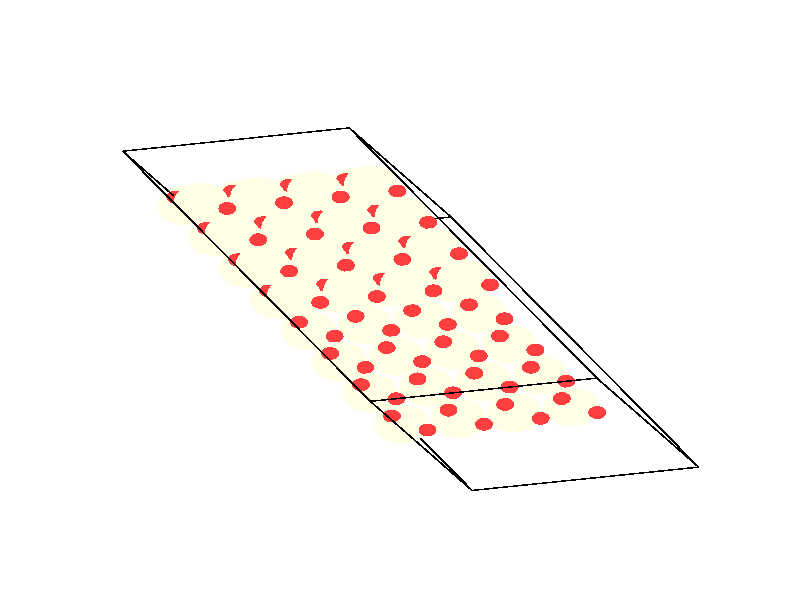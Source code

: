#include "colors.inc"
#include "finish.inc"

global_settings {assumed_gamma 1 max_trace_level 6}
background {color White}
camera {orthographic
  right -52.83*x up 55.29*y
  direction 1.00*z
  location <0,0,50.00> look_at <0,0,0>}
light_source {<  2.00,   3.00,  40.00> color White
  area_light <0.70, 0, 0>, <0, 0.70, 0>, 3, 3
  adaptive 1 jitter}

#declare simple = finish {phong 0.7}
#declare pale = finish {ambient .5 diffuse .85 roughness .001 specular 0.200 }
#declare intermediate = finish {ambient 0.3 diffuse 0.6 specular 0.10 roughness 0.04 }
#declare vmd = finish {ambient .0 diffuse .65 phong 0.1 phong_size 40. specular 0.500 }
#declare jmol = finish {ambient .2 diffuse .6 specular 1 roughness .001 metallic}
#declare ase2 = finish {ambient 0.05 brilliance 3 diffuse 0.6 metallic specular 0.70 roughness 0.04 reflection 0.15}
#declare ase3 = finish {ambient .15 brilliance 2 diffuse .6 metallic specular 1. roughness .001 reflection .0}
#declare glass = finish {ambient .05 diffuse .3 specular 1. roughness .001}
#declare glass2 = finish {ambient .0 diffuse .3 specular 1. reflection .25 roughness .001}
#declare Rcell = 0.070;
#declare Rbond = 0.100;

#macro atom(LOC, R, COL, TRANS, FIN)
  sphere{LOC, R texture{pigment{color COL transmit TRANS} finish{FIN}}}
#end
#macro constrain(LOC, R, COL, TRANS FIN)
union{torus{R, Rcell rotate 45*z texture{pigment{color COL transmit TRANS} finish{FIN}}}
      torus{R, Rcell rotate -45*z texture{pigment{color COL transmit TRANS} finish{FIN}}}
      translate LOC}
#end

cylinder {<-11.59,   5.51, -39.66>, <  4.76, -17.55, -26.79>, Rcell pigment {Black}}
cylinder {<  3.37,   7.65, -36.09>, < 19.72, -15.40, -23.22>, Rcell pigment {Black}}
cylinder {< -3.35,  15.86, -12.85>, < 13.00,  -7.20,   0.02>, Rcell pigment {Black}}
cylinder {<-18.31,  13.71, -16.42>, < -1.96,  -9.34,  -3.55>, Rcell pigment {Black}}
cylinder {<-11.59,   5.51, -39.66>, <  3.37,   7.65, -36.09>, Rcell pigment {Black}}
cylinder {<  4.76, -17.55, -26.79>, < 19.72, -15.40, -23.22>, Rcell pigment {Black}}
cylinder {< -1.96,  -9.34,  -3.55>, < 13.00,  -7.20,   0.02>, Rcell pigment {Black}}
cylinder {<-18.31,  13.71, -16.42>, < -3.35,  15.86, -12.85>, Rcell pigment {Black}}
cylinder {<-11.59,   5.51, -39.66>, <-18.31,  13.71, -16.42>, Rcell pigment {Black}}
cylinder {<  4.76, -17.55, -26.79>, < -1.96,  -9.34,  -3.55>, Rcell pigment {Black}}
cylinder {< 19.72, -15.40, -23.22>, < 13.00,  -7.20,   0.02>, Rcell pigment {Black}}
cylinder {<  3.37,   7.65, -36.09>, < -3.35,  15.86, -12.85>, Rcell pigment {Black}}
atom(<-14.22,   8.72, -30.57>, 1.82, rgb <1.00, 1.00, 0.78>, 0.0, ase2) // #0 
atom(<-10.48,   9.26, -29.67>, 1.82, rgb <1.00, 1.00, 0.78>, 0.0, ase2) // #1 
atom(<-12.17,   5.84, -28.96>, 1.82, rgb <1.00, 1.00, 0.78>, 0.0, ase2) // #2 
atom(< -8.43,   6.37, -28.06>, 1.82, rgb <1.00, 1.00, 0.78>, 0.0, ase2) // #3 
atom(<-10.45,   5.31, -27.40>, 0.59, rgb <1.00, 0.05, 0.05>, 0.0, ase2) // #4 
atom(<-11.10,  10.02, -27.51>, 0.59, rgb <1.00, 0.05, 0.05>, 0.0, ase2) // #5 
atom(< -6.71,   5.85, -26.51>, 0.59, rgb <1.00, 0.05, 0.05>, 0.0, ase2) // #6 
atom(<-14.84,   9.48, -28.40>, 0.59, rgb <1.00, 0.05, 0.05>, 0.0, ase2) // #7 
atom(<-12.50,   8.19, -29.01>, 0.59, rgb <1.00, 0.05, 0.05>, 0.0, ase2) // #8 
atom(< -9.06,   7.14, -25.90>, 0.59, rgb <1.00, 0.05, 0.05>, 0.0, ase2) // #9 
atom(< -8.76,   8.73, -28.12>, 0.59, rgb <1.00, 0.05, 0.05>, 0.0, ase2) // #10 
atom(<-12.80,   6.60, -26.79>, 0.59, rgb <1.00, 0.05, 0.05>, 0.0, ase2) // #11 
atom(< -7.34,   6.61, -24.35>, 1.82, rgb <1.00, 1.00, 0.78>, 0.0, ase2) // #12 
atom(<-11.08,   6.07, -25.24>, 1.82, rgb <1.00, 1.00, 0.78>, 0.0, ase2) // #13 
atom(< -9.38,   9.49, -25.96>, 1.82, rgb <1.00, 1.00, 0.78>, 0.0, ase2) // #14 
atom(<-13.12,   8.96, -26.85>, 1.82, rgb <1.00, 1.00, 0.78>, 0.0, ase2) // #15 
atom(< -7.66,   8.96, -24.40>, 0.59, rgb <1.00, 0.05, 0.05>, 0.0, ase2) // #16 
atom(<-11.40,   8.43, -25.29>, 0.59, rgb <1.00, 0.05, 0.05>, 0.0, ase2) // #17 
atom(< -5.62,   6.08, -22.79>, 0.59, rgb <1.00, 0.05, 0.05>, 0.0, ase2) // #18 
atom(< -9.36,   5.55, -23.69>, 0.59, rgb <1.00, 0.05, 0.05>, 0.0, ase2) // #19 
atom(< -6.74,   9.79, -28.78>, 1.82, rgb <1.00, 1.00, 0.78>, 0.0, ase2) // #20 
atom(< -3.00,  10.33, -27.89>, 1.82, rgb <1.00, 1.00, 0.78>, 0.0, ase2) // #21 
atom(< -4.69,   6.91, -27.17>, 1.82, rgb <1.00, 1.00, 0.78>, 0.0, ase2) // #22 
atom(< -0.95,   7.45, -26.28>, 1.82, rgb <1.00, 1.00, 0.78>, 0.0, ase2) // #23 
atom(< -2.97,   6.38, -25.62>, 0.59, rgb <1.00, 0.05, 0.05>, 0.0, ase2) // #24 
atom(< -3.62,  11.09, -25.73>, 0.59, rgb <1.00, 0.05, 0.05>, 0.0, ase2) // #25 
atom(<  0.77,   6.92, -24.72>, 0.59, rgb <1.00, 0.05, 0.05>, 0.0, ase2) // #26 
atom(< -7.36,  10.56, -26.62>, 0.59, rgb <1.00, 0.05, 0.05>, 0.0, ase2) // #27 
atom(< -5.02,   9.26, -27.23>, 0.59, rgb <1.00, 0.05, 0.05>, 0.0, ase2) // #28 
atom(< -1.58,   8.21, -24.12>, 0.59, rgb <1.00, 0.05, 0.05>, 0.0, ase2) // #29 
atom(< -1.28,   9.80, -26.33>, 0.59, rgb <1.00, 0.05, 0.05>, 0.0, ase2) // #30 
atom(< -5.32,   7.67, -25.01>, 0.59, rgb <1.00, 0.05, 0.05>, 0.0, ase2) // #31 
atom(<  0.14,   7.68, -22.56>, 1.82, rgb <1.00, 1.00, 0.78>, 0.0, ase2) // #32 
atom(< -3.60,   7.15, -23.45>, 1.82, rgb <1.00, 1.00, 0.78>, 0.0, ase2) // #33 
atom(< -1.90,  10.56, -24.17>, 1.82, rgb <1.00, 1.00, 0.78>, 0.0, ase2) // #34 
atom(< -5.64,  10.03, -25.06>, 1.82, rgb <1.00, 1.00, 0.78>, 0.0, ase2) // #35 
atom(< -0.18,  10.04, -22.62>, 0.59, rgb <1.00, 0.05, 0.05>, 0.0, ase2) // #36 
atom(< -3.92,   9.50, -23.51>, 0.59, rgb <1.00, 0.05, 0.05>, 0.0, ase2) // #37 
atom(<  1.86,   7.15, -21.01>, 0.59, rgb <1.00, 0.05, 0.05>, 0.0, ase2) // #38 
atom(< -1.88,   6.62, -21.90>, 0.59, rgb <1.00, 0.05, 0.05>, 0.0, ase2) // #39 
atom(<-10.13,   2.96, -27.35>, 1.82, rgb <1.00, 1.00, 0.78>, 0.0, ase2) // #40 
atom(< -6.39,   3.49, -26.46>, 1.82, rgb <1.00, 1.00, 0.78>, 0.0, ase2) // #41 
atom(< -8.09,   0.07, -25.74>, 1.82, rgb <1.00, 1.00, 0.78>, 0.0, ase2) // #42 
atom(< -4.35,   0.61, -24.85>, 1.82, rgb <1.00, 1.00, 0.78>, 0.0, ase2) // #43 
atom(< -6.37,  -0.45, -24.18>, 0.59, rgb <1.00, 0.05, 0.05>, 0.0, ase2) // #44 
atom(< -7.02,   4.26, -24.29>, 0.59, rgb <1.00, 0.05, 0.05>, 0.0, ase2) // #45 
atom(< -2.63,   0.08, -23.29>, 0.59, rgb <1.00, 0.05, 0.05>, 0.0, ase2) // #46 
atom(<-10.76,   3.72, -25.19>, 0.59, rgb <1.00, 0.05, 0.05>, 0.0, ase2) // #47 
atom(< -8.41,   2.43, -25.79>, 0.59, rgb <1.00, 0.05, 0.05>, 0.0, ase2) // #48 
atom(< -4.97,   1.37, -22.68>, 0.59, rgb <1.00, 0.05, 0.05>, 0.0, ase2) // #49 
atom(< -4.67,   2.96, -24.90>, 0.59, rgb <1.00, 0.05, 0.05>, 0.0, ase2) // #50 
atom(< -8.71,   0.84, -23.58>, 0.59, rgb <1.00, 0.05, 0.05>, 0.0, ase2) // #51 
atom(< -3.25,   0.85, -21.13>, 1.82, rgb <1.00, 1.00, 0.78>, 0.0, ase2) // #52 
atom(< -6.99,   0.31, -22.02>, 1.82, rgb <1.00, 1.00, 0.78>, 0.0, ase2) // #53 
atom(< -5.30,   3.73, -22.74>, 1.82, rgb <1.00, 1.00, 0.78>, 0.0, ase2) // #54 
atom(< -9.04,   3.19, -23.63>, 1.82, rgb <1.00, 1.00, 0.78>, 0.0, ase2) // #55 
atom(< -3.58,   3.20, -21.18>, 0.59, rgb <1.00, 0.05, 0.05>, 0.0, ase2) // #56 
atom(< -7.32,   2.66, -22.08>, 0.59, rgb <1.00, 0.05, 0.05>, 0.0, ase2) // #57 
atom(< -1.53,   0.32, -19.58>, 0.59, rgb <1.00, 0.05, 0.05>, 0.0, ase2) // #58 
atom(< -5.27,  -0.22, -20.47>, 0.59, rgb <1.00, 0.05, 0.05>, 0.0, ase2) // #59 
atom(< -2.65,   4.03, -25.56>, 1.82, rgb <1.00, 1.00, 0.78>, 0.0, ase2) // #60 
atom(<  1.09,   4.56, -24.67>, 1.82, rgb <1.00, 1.00, 0.78>, 0.0, ase2) // #61 
atom(< -0.61,   1.15, -23.95>, 1.82, rgb <1.00, 1.00, 0.78>, 0.0, ase2) // #62 
atom(<  3.13,   1.68, -23.06>, 1.82, rgb <1.00, 1.00, 0.78>, 0.0, ase2) // #63 
atom(<  1.11,   0.62, -22.40>, 0.59, rgb <1.00, 0.05, 0.05>, 0.0, ase2) // #64 
atom(<  0.46,   5.33, -22.51>, 0.59, rgb <1.00, 0.05, 0.05>, 0.0, ase2) // #65 
atom(<  4.85,   1.15, -21.51>, 0.59, rgb <1.00, 0.05, 0.05>, 0.0, ase2) // #66 
atom(< -3.28,   4.79, -23.40>, 0.59, rgb <1.00, 0.05, 0.05>, 0.0, ase2) // #67 
atom(< -0.93,   3.50, -24.01>, 0.59, rgb <1.00, 0.05, 0.05>, 0.0, ase2) // #68 
atom(<  2.51,   2.45, -20.90>, 0.59, rgb <1.00, 0.05, 0.05>, 0.0, ase2) // #69 
atom(<  2.81,   4.04, -23.12>, 0.59, rgb <1.00, 0.05, 0.05>, 0.0, ase2) // #70 
atom(< -1.23,   1.91, -21.79>, 0.59, rgb <1.00, 0.05, 0.05>, 0.0, ase2) // #71 
atom(<  4.23,   1.92, -19.34>, 1.82, rgb <1.00, 1.00, 0.78>, 0.0, ase2) // #72 
atom(<  0.49,   1.38, -20.24>, 1.82, rgb <1.00, 1.00, 0.78>, 0.0, ase2) // #73 
atom(<  2.18,   4.80, -20.95>, 1.82, rgb <1.00, 1.00, 0.78>, 0.0, ase2) // #74 
atom(< -1.56,   4.26, -21.85>, 1.82, rgb <1.00, 1.00, 0.78>, 0.0, ase2) // #75 
atom(<  3.90,   4.27, -19.40>, 0.59, rgb <1.00, 0.05, 0.05>, 0.0, ase2) // #76 
atom(<  0.16,   3.74, -20.29>, 0.59, rgb <1.00, 0.05, 0.05>, 0.0, ase2) // #77 
atom(<  5.95,   1.39, -17.79>, 0.59, rgb <1.00, 0.05, 0.05>, 0.0, ase2) // #78 
atom(<  2.21,   0.85, -18.68>, 0.59, rgb <1.00, 0.05, 0.05>, 0.0, ase2) // #79 
atom(< -6.04,  -2.81, -24.13>, 1.82, rgb <1.00, 1.00, 0.78>, 0.0, ase2) // #80 
atom(< -2.30,  -2.27, -23.24>, 1.82, rgb <1.00, 1.00, 0.78>, 0.0, ase2) // #81 
atom(< -4.00,  -5.69, -22.52>, 1.82, rgb <1.00, 1.00, 0.78>, 0.0, ase2) // #82 
atom(< -0.26,  -5.15, -21.63>, 1.82, rgb <1.00, 1.00, 0.78>, 0.0, ase2) // #83 
atom(< -2.28,  -6.22, -20.97>, 0.59, rgb <1.00, 0.05, 0.05>, 0.0, ase2) // #84 
atom(< -2.93,  -1.51, -21.08>, 0.59, rgb <1.00, 0.05, 0.05>, 0.0, ase2) // #85 
atom(<  1.46,  -5.68, -20.07>, 0.59, rgb <1.00, 0.05, 0.05>, 0.0, ase2) // #86 
atom(< -6.67,  -2.04, -21.97>, 0.59, rgb <1.00, 0.05, 0.05>, 0.0, ase2) // #87 
atom(< -4.32,  -3.34, -22.58>, 0.59, rgb <1.00, 0.05, 0.05>, 0.0, ase2) // #88 
atom(< -0.88,  -4.39, -19.47>, 0.59, rgb <1.00, 0.05, 0.05>, 0.0, ase2) // #89 
atom(< -0.58,  -2.80, -21.68>, 0.59, rgb <1.00, 0.05, 0.05>, 0.0, ase2) // #90 
atom(< -4.62,  -4.93, -20.36>, 0.59, rgb <1.00, 0.05, 0.05>, 0.0, ase2) // #91 
atom(<  1.44,  -1.74, -22.35>, 1.82, rgb <1.00, 1.00, 0.78>, 0.0, ase2) // #92 
atom(<  5.18,  -1.20, -21.45>, 1.82, rgb <1.00, 1.00, 0.78>, 0.0, ase2) // #93 
atom(<  3.48,  -4.62, -20.74>, 1.82, rgb <1.00, 1.00, 0.78>, 0.0, ase2) // #94 
atom(<  7.22,  -4.08, -19.84>, 1.82, rgb <1.00, 1.00, 0.78>, 0.0, ase2) // #95 
atom(<  5.20,  -5.15, -19.18>, 0.59, rgb <1.00, 0.05, 0.05>, 0.0, ase2) // #96 
atom(<  4.55,  -0.44, -19.29>, 0.59, rgb <1.00, 0.05, 0.05>, 0.0, ase2) // #97 
atom(<  8.94,  -4.61, -18.29>, 0.59, rgb <1.00, 0.05, 0.05>, 0.0, ase2) // #98 
atom(<  0.81,  -0.97, -20.18>, 0.59, rgb <1.00, 0.05, 0.05>, 0.0, ase2) // #99 
atom(<  3.16,  -2.26, -20.79>, 0.59, rgb <1.00, 0.05, 0.05>, 0.0, ase2) // #100 
atom(<  6.60,  -3.32, -17.68>, 0.59, rgb <1.00, 0.05, 0.05>, 0.0, ase2) // #101 
atom(<  6.90,  -1.73, -19.90>, 0.59, rgb <1.00, 0.05, 0.05>, 0.0, ase2) // #102 
atom(<  2.86,  -3.85, -18.57>, 0.59, rgb <1.00, 0.05, 0.05>, 0.0, ase2) // #103 
atom(< -1.96,  -8.57, -20.91>, 1.82, rgb <1.00, 1.00, 0.78>, 0.0, ase2) // #104 
atom(<  1.78,  -8.04, -20.02>, 1.82, rgb <1.00, 1.00, 0.78>, 0.0, ase2) // #105 
atom(<  0.09, -11.45, -19.30>, 1.82, rgb <1.00, 1.00, 0.78>, 0.0, ase2) // #106 
atom(<  3.83, -10.92, -18.41>, 1.82, rgb <1.00, 1.00, 0.78>, 0.0, ase2) // #107 
atom(<  1.81, -11.98, -17.75>, 0.59, rgb <1.00, 0.05, 0.05>, 0.0, ase2) // #108 
atom(<  1.16,  -7.27, -17.86>, 0.59, rgb <1.00, 0.05, 0.05>, 0.0, ase2) // #109 
atom(<  5.55, -11.45, -16.86>, 0.59, rgb <1.00, 0.05, 0.05>, 0.0, ase2) // #110 
atom(< -2.58,  -7.81, -18.75>, 0.59, rgb <1.00, 0.05, 0.05>, 0.0, ase2) // #111 
atom(< -0.24,  -9.10, -19.36>, 0.59, rgb <1.00, 0.05, 0.05>, 0.0, ase2) // #112 
atom(<  3.20, -10.15, -16.25>, 0.59, rgb <1.00, 0.05, 0.05>, 0.0, ase2) // #113 
atom(<  3.50,  -8.56, -18.47>, 0.59, rgb <1.00, 0.05, 0.05>, 0.0, ase2) // #114 
atom(< -0.54, -10.69, -17.14>, 0.59, rgb <1.00, 0.05, 0.05>, 0.0, ase2) // #115 
atom(<  5.52,  -7.50, -19.13>, 1.82, rgb <1.00, 1.00, 0.78>, 0.0, ase2) // #116 
atom(<  9.26,  -6.96, -18.24>, 1.82, rgb <1.00, 1.00, 0.78>, 0.0, ase2) // #117 
atom(<  7.57, -10.38, -17.52>, 1.82, rgb <1.00, 1.00, 0.78>, 0.0, ase2) // #118 
atom(< 11.31,  -9.85, -16.63>, 1.82, rgb <1.00, 1.00, 0.78>, 0.0, ase2) // #119 
atom(<  9.29, -10.91, -15.96>, 0.59, rgb <1.00, 0.05, 0.05>, 0.0, ase2) // #120 
atom(<  8.64,  -6.20, -16.07>, 0.59, rgb <1.00, 0.05, 0.05>, 0.0, ase2) // #121 
atom(< 13.03, -10.37, -15.07>, 0.59, rgb <1.00, 0.05, 0.05>, 0.0, ase2) // #122 
atom(<  4.90,  -6.74, -16.97>, 0.59, rgb <1.00, 0.05, 0.05>, 0.0, ase2) // #123 
atom(<  7.24,  -8.03, -17.57>, 0.59, rgb <1.00, 0.05, 0.05>, 0.0, ase2) // #124 
atom(< 10.68,  -9.08, -14.46>, 0.59, rgb <1.00, 0.05, 0.05>, 0.0, ase2) // #125 
atom(< 10.98,  -7.49, -16.68>, 0.59, rgb <1.00, 0.05, 0.05>, 0.0, ase2) // #126 
atom(<  6.94,  -9.62, -15.36>, 0.59, rgb <1.00, 0.05, 0.05>, 0.0, ase2) // #127 
